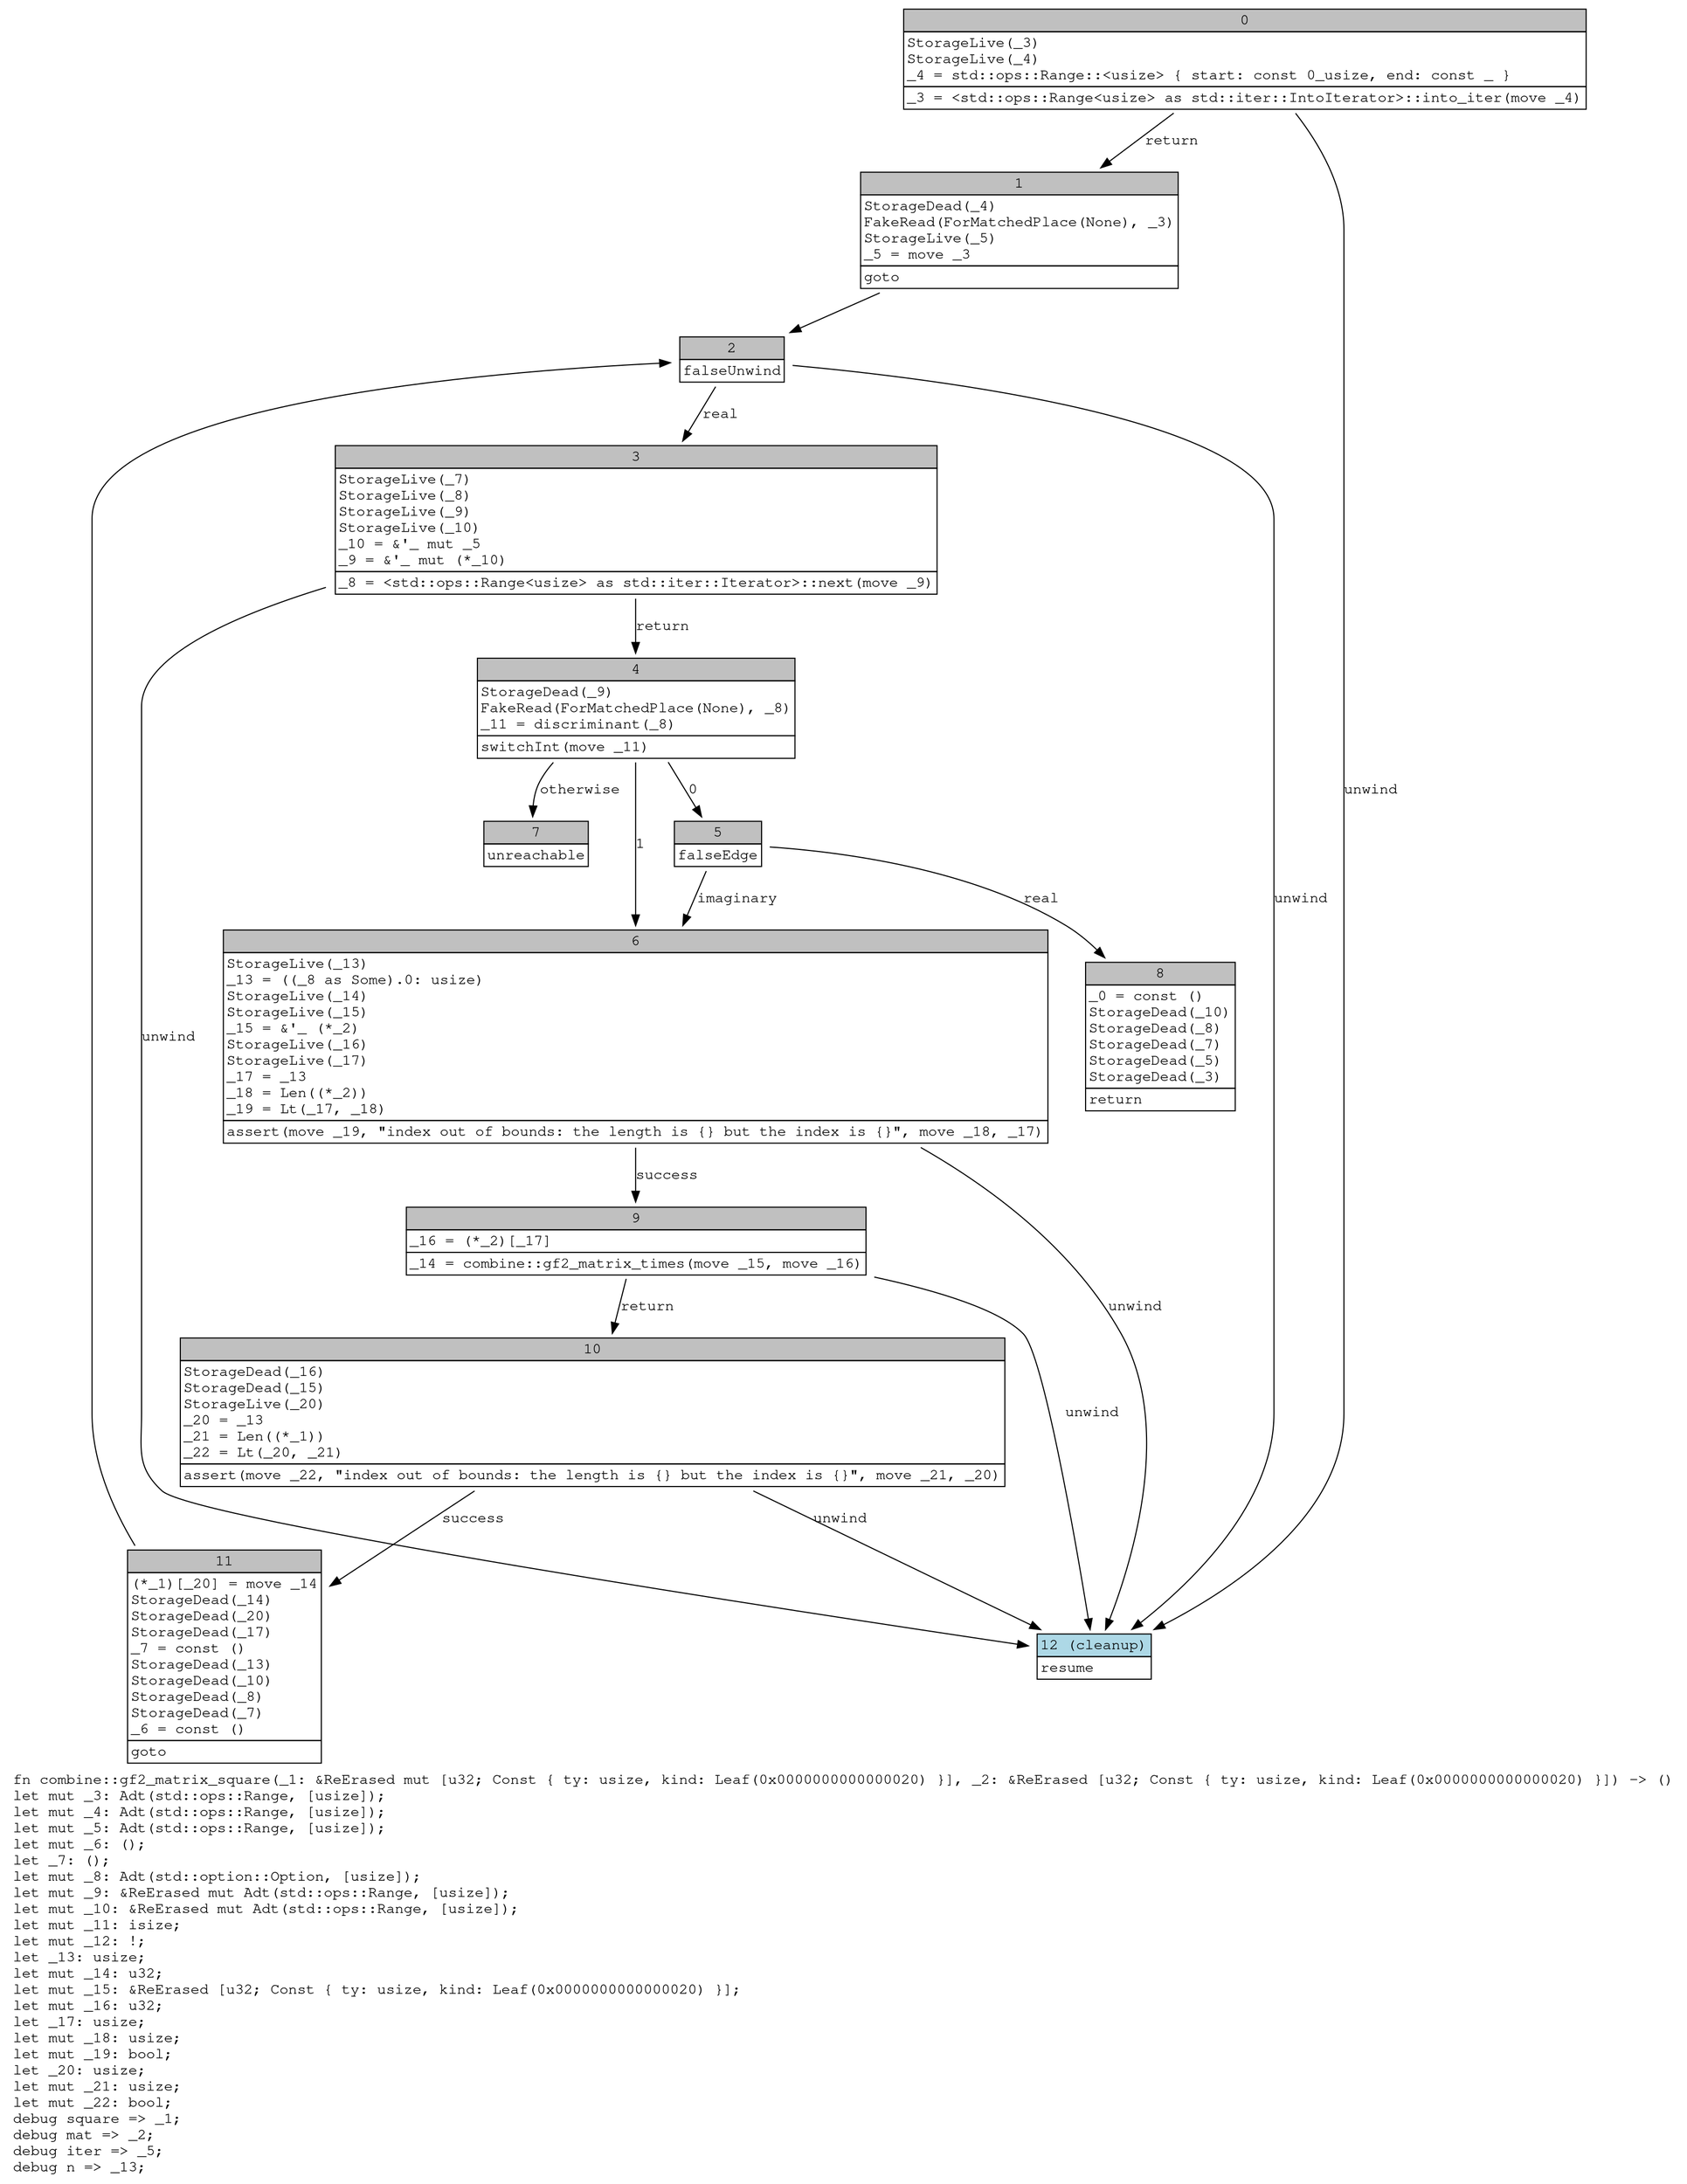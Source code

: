 digraph Mir_0_23 {
    graph [fontname="Courier, monospace"];
    node [fontname="Courier, monospace"];
    edge [fontname="Courier, monospace"];
    label=<fn combine::gf2_matrix_square(_1: &amp;ReErased mut [u32; Const { ty: usize, kind: Leaf(0x0000000000000020) }], _2: &amp;ReErased [u32; Const { ty: usize, kind: Leaf(0x0000000000000020) }]) -&gt; ()<br align="left"/>let mut _3: Adt(std::ops::Range, [usize]);<br align="left"/>let mut _4: Adt(std::ops::Range, [usize]);<br align="left"/>let mut _5: Adt(std::ops::Range, [usize]);<br align="left"/>let mut _6: ();<br align="left"/>let _7: ();<br align="left"/>let mut _8: Adt(std::option::Option, [usize]);<br align="left"/>let mut _9: &amp;ReErased mut Adt(std::ops::Range, [usize]);<br align="left"/>let mut _10: &amp;ReErased mut Adt(std::ops::Range, [usize]);<br align="left"/>let mut _11: isize;<br align="left"/>let mut _12: !;<br align="left"/>let _13: usize;<br align="left"/>let mut _14: u32;<br align="left"/>let mut _15: &amp;ReErased [u32; Const { ty: usize, kind: Leaf(0x0000000000000020) }];<br align="left"/>let mut _16: u32;<br align="left"/>let _17: usize;<br align="left"/>let mut _18: usize;<br align="left"/>let mut _19: bool;<br align="left"/>let _20: usize;<br align="left"/>let mut _21: usize;<br align="left"/>let mut _22: bool;<br align="left"/>debug square =&gt; _1;<br align="left"/>debug mat =&gt; _2;<br align="left"/>debug iter =&gt; _5;<br align="left"/>debug n =&gt; _13;<br align="left"/>>;
    bb0__0_23 [shape="none", label=<<table border="0" cellborder="1" cellspacing="0"><tr><td bgcolor="gray" align="center" colspan="1">0</td></tr><tr><td align="left" balign="left">StorageLive(_3)<br/>StorageLive(_4)<br/>_4 = std::ops::Range::&lt;usize&gt; { start: const 0_usize, end: const _ }<br/></td></tr><tr><td align="left">_3 = &lt;std::ops::Range&lt;usize&gt; as std::iter::IntoIterator&gt;::into_iter(move _4)</td></tr></table>>];
    bb1__0_23 [shape="none", label=<<table border="0" cellborder="1" cellspacing="0"><tr><td bgcolor="gray" align="center" colspan="1">1</td></tr><tr><td align="left" balign="left">StorageDead(_4)<br/>FakeRead(ForMatchedPlace(None), _3)<br/>StorageLive(_5)<br/>_5 = move _3<br/></td></tr><tr><td align="left">goto</td></tr></table>>];
    bb2__0_23 [shape="none", label=<<table border="0" cellborder="1" cellspacing="0"><tr><td bgcolor="gray" align="center" colspan="1">2</td></tr><tr><td align="left">falseUnwind</td></tr></table>>];
    bb3__0_23 [shape="none", label=<<table border="0" cellborder="1" cellspacing="0"><tr><td bgcolor="gray" align="center" colspan="1">3</td></tr><tr><td align="left" balign="left">StorageLive(_7)<br/>StorageLive(_8)<br/>StorageLive(_9)<br/>StorageLive(_10)<br/>_10 = &amp;'_ mut _5<br/>_9 = &amp;'_ mut (*_10)<br/></td></tr><tr><td align="left">_8 = &lt;std::ops::Range&lt;usize&gt; as std::iter::Iterator&gt;::next(move _9)</td></tr></table>>];
    bb4__0_23 [shape="none", label=<<table border="0" cellborder="1" cellspacing="0"><tr><td bgcolor="gray" align="center" colspan="1">4</td></tr><tr><td align="left" balign="left">StorageDead(_9)<br/>FakeRead(ForMatchedPlace(None), _8)<br/>_11 = discriminant(_8)<br/></td></tr><tr><td align="left">switchInt(move _11)</td></tr></table>>];
    bb5__0_23 [shape="none", label=<<table border="0" cellborder="1" cellspacing="0"><tr><td bgcolor="gray" align="center" colspan="1">5</td></tr><tr><td align="left">falseEdge</td></tr></table>>];
    bb6__0_23 [shape="none", label=<<table border="0" cellborder="1" cellspacing="0"><tr><td bgcolor="gray" align="center" colspan="1">6</td></tr><tr><td align="left" balign="left">StorageLive(_13)<br/>_13 = ((_8 as Some).0: usize)<br/>StorageLive(_14)<br/>StorageLive(_15)<br/>_15 = &amp;'_ (*_2)<br/>StorageLive(_16)<br/>StorageLive(_17)<br/>_17 = _13<br/>_18 = Len((*_2))<br/>_19 = Lt(_17, _18)<br/></td></tr><tr><td align="left">assert(move _19, &quot;index out of bounds: the length is {} but the index is {}&quot;, move _18, _17)</td></tr></table>>];
    bb7__0_23 [shape="none", label=<<table border="0" cellborder="1" cellspacing="0"><tr><td bgcolor="gray" align="center" colspan="1">7</td></tr><tr><td align="left">unreachable</td></tr></table>>];
    bb8__0_23 [shape="none", label=<<table border="0" cellborder="1" cellspacing="0"><tr><td bgcolor="gray" align="center" colspan="1">8</td></tr><tr><td align="left" balign="left">_0 = const ()<br/>StorageDead(_10)<br/>StorageDead(_8)<br/>StorageDead(_7)<br/>StorageDead(_5)<br/>StorageDead(_3)<br/></td></tr><tr><td align="left">return</td></tr></table>>];
    bb9__0_23 [shape="none", label=<<table border="0" cellborder="1" cellspacing="0"><tr><td bgcolor="gray" align="center" colspan="1">9</td></tr><tr><td align="left" balign="left">_16 = (*_2)[_17]<br/></td></tr><tr><td align="left">_14 = combine::gf2_matrix_times(move _15, move _16)</td></tr></table>>];
    bb10__0_23 [shape="none", label=<<table border="0" cellborder="1" cellspacing="0"><tr><td bgcolor="gray" align="center" colspan="1">10</td></tr><tr><td align="left" balign="left">StorageDead(_16)<br/>StorageDead(_15)<br/>StorageLive(_20)<br/>_20 = _13<br/>_21 = Len((*_1))<br/>_22 = Lt(_20, _21)<br/></td></tr><tr><td align="left">assert(move _22, &quot;index out of bounds: the length is {} but the index is {}&quot;, move _21, _20)</td></tr></table>>];
    bb11__0_23 [shape="none", label=<<table border="0" cellborder="1" cellspacing="0"><tr><td bgcolor="gray" align="center" colspan="1">11</td></tr><tr><td align="left" balign="left">(*_1)[_20] = move _14<br/>StorageDead(_14)<br/>StorageDead(_20)<br/>StorageDead(_17)<br/>_7 = const ()<br/>StorageDead(_13)<br/>StorageDead(_10)<br/>StorageDead(_8)<br/>StorageDead(_7)<br/>_6 = const ()<br/></td></tr><tr><td align="left">goto</td></tr></table>>];
    bb12__0_23 [shape="none", label=<<table border="0" cellborder="1" cellspacing="0"><tr><td bgcolor="lightblue" align="center" colspan="1">12 (cleanup)</td></tr><tr><td align="left">resume</td></tr></table>>];
    bb0__0_23 -> bb1__0_23 [label="return"];
    bb0__0_23 -> bb12__0_23 [label="unwind"];
    bb1__0_23 -> bb2__0_23 [label=""];
    bb2__0_23 -> bb3__0_23 [label="real"];
    bb2__0_23 -> bb12__0_23 [label="unwind"];
    bb3__0_23 -> bb4__0_23 [label="return"];
    bb3__0_23 -> bb12__0_23 [label="unwind"];
    bb4__0_23 -> bb5__0_23 [label="0"];
    bb4__0_23 -> bb6__0_23 [label="1"];
    bb4__0_23 -> bb7__0_23 [label="otherwise"];
    bb5__0_23 -> bb8__0_23 [label="real"];
    bb5__0_23 -> bb6__0_23 [label="imaginary"];
    bb6__0_23 -> bb9__0_23 [label="success"];
    bb6__0_23 -> bb12__0_23 [label="unwind"];
    bb9__0_23 -> bb10__0_23 [label="return"];
    bb9__0_23 -> bb12__0_23 [label="unwind"];
    bb10__0_23 -> bb11__0_23 [label="success"];
    bb10__0_23 -> bb12__0_23 [label="unwind"];
    bb11__0_23 -> bb2__0_23 [label=""];
}
